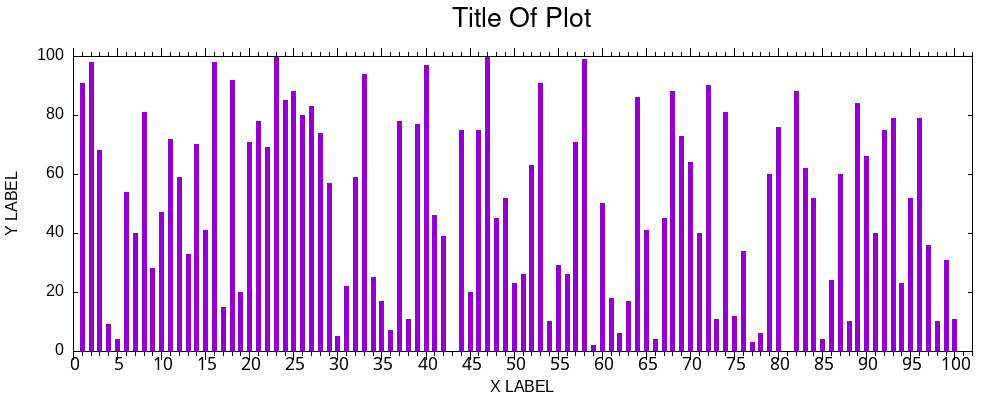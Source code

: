set title "Title Of Plot"
unset key
set xlabel "X LABEL"
set xrange [0:100+2]
set ylabel "Y LABEL"
set yrange [0:100]
set title font "helvetica,20"
set xtics 5 font "helvectica,13" scale -2,-1
set mxtics 5

set terminal png size 1000,400
set output "TestingOut1.png"
plot "-" using (column(0)+1):1 with impulses lw 5
91
98
68
9
4
54
40
81
28
47
72
59
33
70
41
98
15
92
20
71
78
69
100
85
88
80
83
74
57
5
22
59
94
25
17
7
78
11
77
97
46
39
0
75
20
75
100
45
52
23
26
63
91
10
29
26
71
99
2
50
18
6
17
86
41
4
45
88
73
64
40
90
11
81
12
34
3
6
60
76
0
88
62
52
4
24
60
10
84
66
40
75
79
23
52
79
36
10
31
11
end
